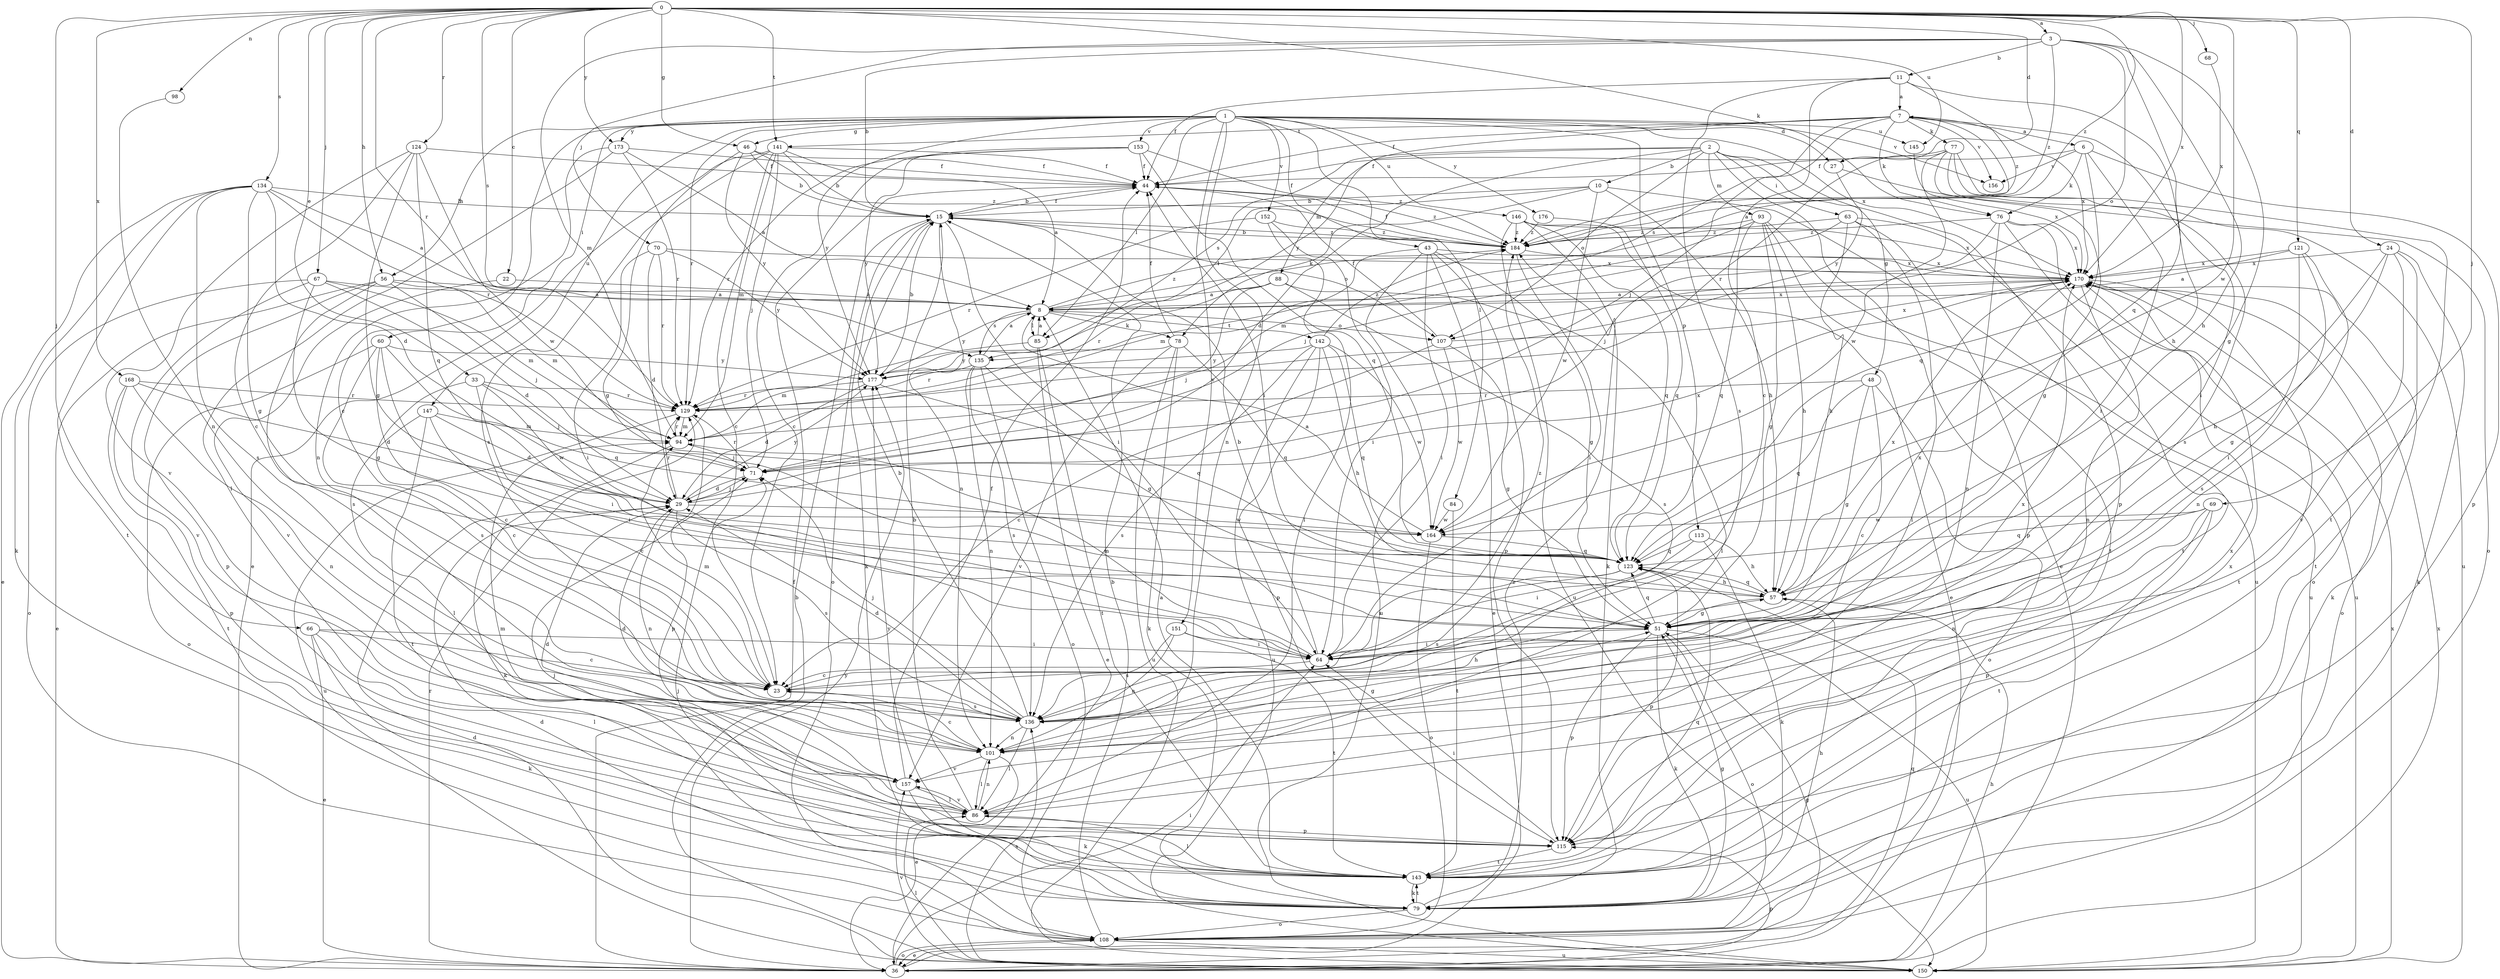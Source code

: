 strict digraph  {
0;
1;
2;
3;
6;
7;
8;
10;
11;
15;
22;
23;
24;
27;
29;
33;
36;
43;
44;
46;
48;
51;
56;
57;
60;
63;
64;
66;
67;
68;
69;
70;
71;
76;
77;
78;
79;
84;
85;
86;
88;
93;
94;
98;
101;
107;
108;
113;
115;
121;
123;
124;
129;
134;
135;
136;
141;
142;
143;
145;
146;
147;
150;
151;
152;
153;
156;
157;
164;
168;
170;
173;
176;
177;
184;
0 -> 3  [label=a];
0 -> 22  [label=c];
0 -> 24  [label=d];
0 -> 27  [label=d];
0 -> 33  [label=e];
0 -> 46  [label=g];
0 -> 56  [label=h];
0 -> 66  [label=j];
0 -> 67  [label=j];
0 -> 68  [label=j];
0 -> 69  [label=j];
0 -> 76  [label=k];
0 -> 98  [label=n];
0 -> 121  [label=q];
0 -> 124  [label=r];
0 -> 129  [label=r];
0 -> 134  [label=s];
0 -> 135  [label=s];
0 -> 141  [label=t];
0 -> 145  [label=u];
0 -> 164  [label=w];
0 -> 168  [label=x];
0 -> 170  [label=x];
0 -> 173  [label=y];
0 -> 184  [label=z];
1 -> 23  [label=c];
1 -> 27  [label=d];
1 -> 43  [label=f];
1 -> 46  [label=g];
1 -> 56  [label=h];
1 -> 60  [label=i];
1 -> 84  [label=l];
1 -> 85  [label=l];
1 -> 101  [label=n];
1 -> 113  [label=p];
1 -> 129  [label=r];
1 -> 145  [label=u];
1 -> 146  [label=u];
1 -> 147  [label=u];
1 -> 151  [label=v];
1 -> 152  [label=v];
1 -> 153  [label=v];
1 -> 156  [label=v];
1 -> 170  [label=x];
1 -> 173  [label=y];
1 -> 176  [label=y];
1 -> 177  [label=y];
2 -> 10  [label=b];
2 -> 29  [label=d];
2 -> 36  [label=e];
2 -> 48  [label=g];
2 -> 63  [label=i];
2 -> 88  [label=m];
2 -> 93  [label=m];
2 -> 107  [label=o];
2 -> 115  [label=p];
2 -> 135  [label=s];
3 -> 11  [label=b];
3 -> 15  [label=b];
3 -> 51  [label=g];
3 -> 57  [label=h];
3 -> 70  [label=j];
3 -> 94  [label=m];
3 -> 107  [label=o];
3 -> 123  [label=q];
3 -> 184  [label=z];
6 -> 44  [label=f];
6 -> 64  [label=i];
6 -> 76  [label=k];
6 -> 115  [label=p];
6 -> 123  [label=q];
6 -> 156  [label=v];
7 -> 6  [label=a];
7 -> 44  [label=f];
7 -> 64  [label=i];
7 -> 71  [label=j];
7 -> 76  [label=k];
7 -> 77  [label=k];
7 -> 135  [label=s];
7 -> 141  [label=t];
7 -> 156  [label=v];
7 -> 170  [label=x];
7 -> 177  [label=y];
8 -> 7  [label=a];
8 -> 78  [label=k];
8 -> 85  [label=l];
8 -> 107  [label=o];
8 -> 135  [label=s];
8 -> 142  [label=t];
8 -> 170  [label=x];
8 -> 177  [label=y];
8 -> 184  [label=z];
10 -> 15  [label=b];
10 -> 57  [label=h];
10 -> 78  [label=k];
10 -> 85  [label=l];
10 -> 150  [label=u];
10 -> 164  [label=w];
11 -> 7  [label=a];
11 -> 23  [label=c];
11 -> 44  [label=f];
11 -> 57  [label=h];
11 -> 136  [label=s];
11 -> 184  [label=z];
15 -> 44  [label=f];
15 -> 64  [label=i];
15 -> 79  [label=k];
15 -> 101  [label=n];
15 -> 107  [label=o];
15 -> 108  [label=o];
15 -> 184  [label=z];
22 -> 8  [label=a];
22 -> 157  [label=v];
23 -> 94  [label=m];
23 -> 136  [label=s];
23 -> 184  [label=z];
24 -> 51  [label=g];
24 -> 57  [label=h];
24 -> 79  [label=k];
24 -> 143  [label=t];
24 -> 157  [label=v];
24 -> 170  [label=x];
27 -> 108  [label=o];
27 -> 177  [label=y];
29 -> 71  [label=j];
29 -> 101  [label=n];
29 -> 129  [label=r];
29 -> 136  [label=s];
29 -> 164  [label=w];
29 -> 170  [label=x];
29 -> 177  [label=y];
33 -> 23  [label=c];
33 -> 64  [label=i];
33 -> 71  [label=j];
33 -> 129  [label=r];
33 -> 164  [label=w];
36 -> 44  [label=f];
36 -> 51  [label=g];
36 -> 57  [label=h];
36 -> 64  [label=i];
36 -> 108  [label=o];
36 -> 115  [label=p];
36 -> 123  [label=q];
36 -> 129  [label=r];
36 -> 170  [label=x];
36 -> 177  [label=y];
43 -> 36  [label=e];
43 -> 51  [label=g];
43 -> 64  [label=i];
43 -> 94  [label=m];
43 -> 115  [label=p];
43 -> 150  [label=u];
43 -> 170  [label=x];
44 -> 15  [label=b];
44 -> 184  [label=z];
46 -> 15  [label=b];
46 -> 44  [label=f];
46 -> 51  [label=g];
46 -> 177  [label=y];
46 -> 184  [label=z];
48 -> 23  [label=c];
48 -> 51  [label=g];
48 -> 108  [label=o];
48 -> 123  [label=q];
48 -> 129  [label=r];
51 -> 64  [label=i];
51 -> 79  [label=k];
51 -> 108  [label=o];
51 -> 115  [label=p];
51 -> 123  [label=q];
51 -> 150  [label=u];
51 -> 170  [label=x];
56 -> 8  [label=a];
56 -> 36  [label=e];
56 -> 71  [label=j];
56 -> 94  [label=m];
56 -> 115  [label=p];
56 -> 136  [label=s];
57 -> 51  [label=g];
57 -> 123  [label=q];
57 -> 170  [label=x];
57 -> 44  [label=i];
60 -> 23  [label=c];
60 -> 64  [label=i];
60 -> 108  [label=o];
60 -> 123  [label=q];
60 -> 136  [label=s];
60 -> 177  [label=y];
63 -> 57  [label=h];
63 -> 71  [label=j];
63 -> 86  [label=l];
63 -> 115  [label=p];
63 -> 143  [label=t];
63 -> 184  [label=z];
64 -> 15  [label=b];
64 -> 23  [label=c];
64 -> 94  [label=m];
66 -> 23  [label=c];
66 -> 36  [label=e];
66 -> 64  [label=i];
66 -> 79  [label=k];
66 -> 86  [label=l];
67 -> 8  [label=a];
67 -> 29  [label=d];
67 -> 51  [label=g];
67 -> 94  [label=m];
67 -> 108  [label=o];
67 -> 157  [label=v];
68 -> 170  [label=x];
69 -> 101  [label=n];
69 -> 115  [label=p];
69 -> 123  [label=q];
69 -> 143  [label=t];
69 -> 164  [label=w];
70 -> 29  [label=d];
70 -> 64  [label=i];
70 -> 129  [label=r];
70 -> 170  [label=x];
70 -> 177  [label=y];
71 -> 29  [label=d];
71 -> 129  [label=r];
76 -> 71  [label=j];
76 -> 101  [label=n];
76 -> 108  [label=o];
76 -> 150  [label=u];
76 -> 170  [label=x];
76 -> 184  [label=z];
77 -> 44  [label=f];
77 -> 51  [label=g];
77 -> 129  [label=r];
77 -> 136  [label=s];
77 -> 143  [label=t];
77 -> 150  [label=u];
77 -> 164  [label=w];
78 -> 44  [label=f];
78 -> 79  [label=k];
78 -> 123  [label=q];
78 -> 150  [label=u];
78 -> 157  [label=v];
78 -> 177  [label=y];
79 -> 51  [label=g];
79 -> 57  [label=h];
79 -> 71  [label=j];
79 -> 108  [label=o];
79 -> 143  [label=t];
79 -> 184  [label=z];
84 -> 143  [label=t];
84 -> 164  [label=w];
85 -> 8  [label=a];
85 -> 36  [label=e];
85 -> 94  [label=m];
85 -> 143  [label=t];
86 -> 15  [label=b];
86 -> 94  [label=m];
86 -> 101  [label=n];
86 -> 115  [label=p];
86 -> 157  [label=v];
86 -> 170  [label=x];
88 -> 8  [label=a];
88 -> 71  [label=j];
88 -> 86  [label=l];
88 -> 129  [label=r];
88 -> 136  [label=s];
93 -> 51  [label=g];
93 -> 57  [label=h];
93 -> 94  [label=m];
93 -> 123  [label=q];
93 -> 143  [label=t];
93 -> 150  [label=u];
93 -> 184  [label=z];
94 -> 71  [label=j];
94 -> 79  [label=k];
94 -> 129  [label=r];
98 -> 101  [label=n];
101 -> 23  [label=c];
101 -> 29  [label=d];
101 -> 36  [label=e];
101 -> 51  [label=g];
101 -> 86  [label=l];
101 -> 157  [label=v];
107 -> 23  [label=c];
107 -> 44  [label=f];
107 -> 51  [label=g];
107 -> 164  [label=w];
107 -> 170  [label=x];
108 -> 15  [label=b];
108 -> 29  [label=d];
108 -> 36  [label=e];
108 -> 150  [label=u];
113 -> 57  [label=h];
113 -> 64  [label=i];
113 -> 79  [label=k];
113 -> 123  [label=q];
115 -> 64  [label=i];
115 -> 143  [label=t];
115 -> 170  [label=x];
121 -> 8  [label=a];
121 -> 64  [label=i];
121 -> 101  [label=n];
121 -> 136  [label=s];
121 -> 170  [label=x];
123 -> 57  [label=h];
123 -> 64  [label=i];
123 -> 115  [label=p];
123 -> 136  [label=s];
124 -> 23  [label=c];
124 -> 44  [label=f];
124 -> 51  [label=g];
124 -> 123  [label=q];
124 -> 157  [label=v];
124 -> 164  [label=w];
129 -> 94  [label=m];
129 -> 115  [label=p];
129 -> 150  [label=u];
134 -> 8  [label=a];
134 -> 15  [label=b];
134 -> 29  [label=d];
134 -> 36  [label=e];
134 -> 51  [label=g];
134 -> 79  [label=k];
134 -> 129  [label=r];
134 -> 136  [label=s];
134 -> 143  [label=t];
135 -> 8  [label=a];
135 -> 51  [label=g];
135 -> 101  [label=n];
135 -> 108  [label=o];
135 -> 129  [label=r];
135 -> 136  [label=s];
136 -> 15  [label=b];
136 -> 29  [label=d];
136 -> 57  [label=h];
136 -> 71  [label=j];
136 -> 86  [label=l];
136 -> 101  [label=n];
136 -> 170  [label=x];
141 -> 8  [label=a];
141 -> 15  [label=b];
141 -> 23  [label=c];
141 -> 36  [label=e];
141 -> 44  [label=f];
141 -> 71  [label=j];
141 -> 94  [label=m];
141 -> 136  [label=s];
142 -> 57  [label=h];
142 -> 115  [label=p];
142 -> 123  [label=q];
142 -> 136  [label=s];
142 -> 150  [label=u];
142 -> 164  [label=w];
142 -> 177  [label=y];
142 -> 184  [label=z];
143 -> 8  [label=a];
143 -> 71  [label=j];
143 -> 79  [label=k];
143 -> 86  [label=l];
143 -> 123  [label=q];
143 -> 177  [label=y];
145 -> 170  [label=x];
146 -> 36  [label=e];
146 -> 79  [label=k];
146 -> 123  [label=q];
146 -> 150  [label=u];
146 -> 170  [label=x];
146 -> 184  [label=z];
147 -> 23  [label=c];
147 -> 29  [label=d];
147 -> 86  [label=l];
147 -> 94  [label=m];
147 -> 143  [label=t];
150 -> 15  [label=b];
150 -> 29  [label=d];
150 -> 86  [label=l];
150 -> 136  [label=s];
150 -> 157  [label=v];
150 -> 170  [label=x];
151 -> 64  [label=i];
151 -> 101  [label=n];
151 -> 136  [label=s];
151 -> 143  [label=t];
152 -> 64  [label=i];
152 -> 86  [label=l];
152 -> 129  [label=r];
152 -> 184  [label=z];
153 -> 23  [label=c];
153 -> 44  [label=f];
153 -> 123  [label=q];
153 -> 129  [label=r];
153 -> 177  [label=y];
153 -> 184  [label=z];
157 -> 29  [label=d];
157 -> 44  [label=f];
157 -> 79  [label=k];
157 -> 86  [label=l];
164 -> 8  [label=a];
164 -> 108  [label=o];
164 -> 123  [label=q];
168 -> 29  [label=d];
168 -> 101  [label=n];
168 -> 115  [label=p];
168 -> 129  [label=r];
168 -> 143  [label=t];
170 -> 8  [label=a];
170 -> 79  [label=k];
170 -> 101  [label=n];
170 -> 108  [label=o];
170 -> 143  [label=t];
173 -> 8  [label=a];
173 -> 44  [label=f];
173 -> 86  [label=l];
173 -> 101  [label=n];
173 -> 129  [label=r];
176 -> 123  [label=q];
176 -> 184  [label=z];
177 -> 15  [label=b];
177 -> 29  [label=d];
177 -> 123  [label=q];
177 -> 129  [label=r];
184 -> 15  [label=b];
184 -> 44  [label=f];
184 -> 64  [label=i];
184 -> 170  [label=x];
}
